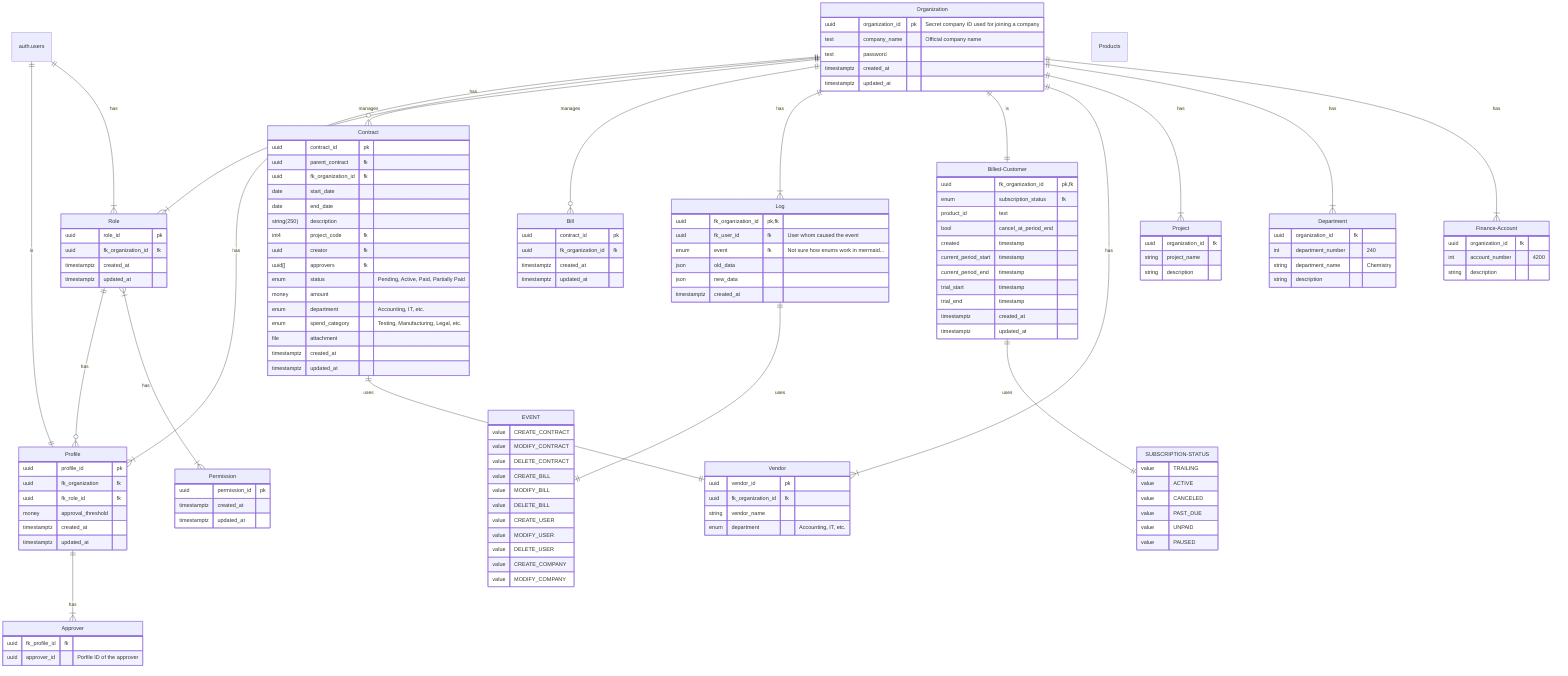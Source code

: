 erDiagram
    "auth.users" ||--|| Profile : is
    "auth.users" ||--|{ Role : has
    Organization ||--|{ Profile : has
    Organization ||--|{ Role : has
    Organization ||--o{ Contract : manages
    Organization ||--o{ Bill : manages
    Organization ||--|{ Log : has
    Organization ||--|| Billed-Customer : is
    Organization ||--|{ Vendor : has
    Organization ||--|{ Project : has
    Organization ||--|{ Department : has
    Organization ||--|{ Finance-Account : has

    Contract ||--||  Vendor : uses

    Billed-Customer ||--|| SUBSCRIPTION-STATUS : uses

    Log ||--|| EVENT : uses

    Profile ||--|{ Approver : has

    Role ||--o{ Profile : has
    Role }|--|{ Permission : has

    Profile {
        uuid profile_id pk
        uuid fk_organization fk  
        uuid fk_role_id fk
        money approval_threshold
        timestamptz created_at
        timestamptz updated_at
    }
    Approver {
        uuid fk_profile_id fk
        uuid approver_id "Porfile ID of the approver"
    }
    Role {
        uuid role_id pk
        uuid fk_organization_id fk
        timestamptz created_at
        timestamptz updated_at
    }
    Permission {
        uuid permission_id pk
        timestamptz created_at
        timestamptz updated_at
    }
    Organization {
        uuid organization_id pk "Secret company ID used for joining a company" 
        text company_name "Official company name"
        text password
        timestamptz created_at
        timestamptz updated_at
    }
    Project {
        uuid organization_id fk
        string project_name
        string description
    }
    Finance-Account {
        uuid organization_id fk
        int account_number "4200"
        string description
    }
    Department {
        uuid organization_id fk
        int department_number "240"
        string department_name "Chemistry"
        string description
    }
    Contract {
        uuid contract_id pk
        uuid parent_contract fk
        uuid fk_organization_id fk
        date start_date
        date end_date
        string(250) description
        int4 project_code fk
        uuid creator fk
        uuid[] approvers fk  
        enum status "Pending, Active, Paid, Partially Paid"
        money amount
        enum department "Accounting, IT, etc."
        enum spend_category "Testing, Manufacturing, Legal, etc."
        file attachment
        timestamptz created_at
        timestamptz updated_at

    }
    Vendor {
        uuid vendor_id pk
        uuid fk_organization_id fk
        string vendor_name
        enum department "Accounting, IT, etc."
    }
    Bill {
        uuid contract_id pk
        uuid fk_organization_id fk
        timestamptz created_at
        timestamptz updated_at
    }
    Log {
        uuid fk_organization_id pk,fk
        uuid fk_user_id fk "User whom caused the event"
        enum event fk "Not sure how enums work in mermaid..."
        json old_data
        json new_data
        timestamptz created_at
    }
    EVENT {
        value CREATE_CONTRACT
        value MODIFY_CONTRACT
        value DELETE_CONTRACT
        value CREATE_BILL
        value MODIFY_BILL
        value DELETE_BILL
        value CREATE_USER
        value MODIFY_USER
        value DELETE_USER
        value CREATE_COMPANY
        value MODIFY_COMPANY
    }
    Billed-Customer {
        uuid fk_organization_id pk,fk
        enum subscription_status fk
        product_id text 
        bool cancel_at_period_end
        created timestamp
        current_period_start timestamp 
        current_period_end timestamp
        trial_start timestamp
        trial_end timestamp
        timestamptz created_at
        timestamptz updated_at
    }
    Products {

    }
    SUBSCRIPTION-STATUS {
        value TRAILING
        value ACTIVE
        value CANCELED
        value PAST_DUE
        value UNPAID
        value PAUSED
    }
